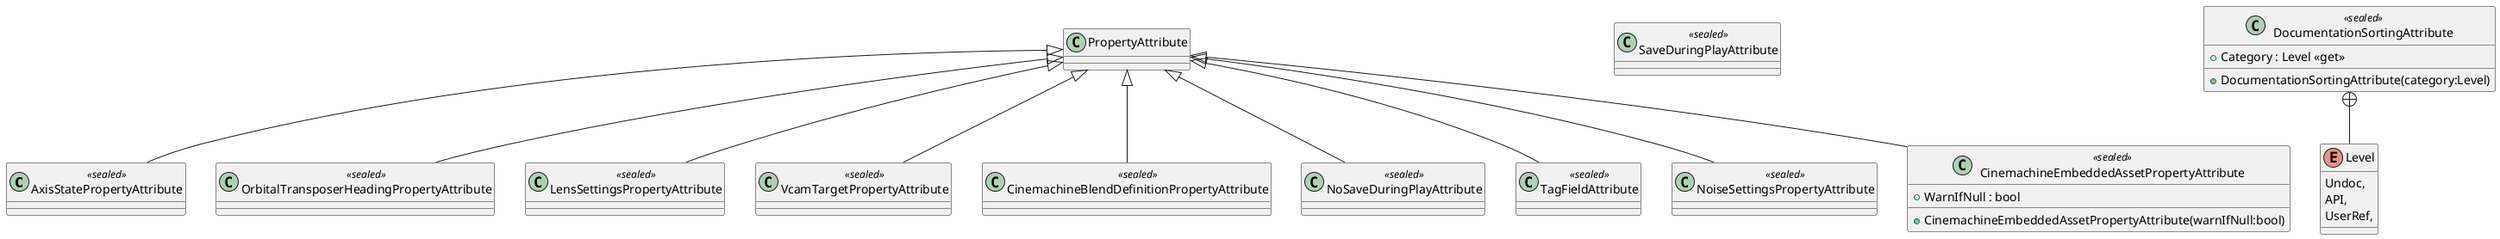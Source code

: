 @startuml
class AxisStatePropertyAttribute <<sealed>> {
}
class OrbitalTransposerHeadingPropertyAttribute <<sealed>> {
}
class LensSettingsPropertyAttribute <<sealed>> {
}
class VcamTargetPropertyAttribute <<sealed>> {
}
class CinemachineBlendDefinitionPropertyAttribute <<sealed>> {
}
class SaveDuringPlayAttribute <<sealed>> {
}
class NoSaveDuringPlayAttribute <<sealed>> {
}
class TagFieldAttribute <<sealed>> {
}
class NoiseSettingsPropertyAttribute <<sealed>> {
}
class CinemachineEmbeddedAssetPropertyAttribute <<sealed>> {
    + WarnIfNull : bool
    + CinemachineEmbeddedAssetPropertyAttribute(warnIfNull:bool)
}
class DocumentationSortingAttribute <<sealed>> {
    + Category : Level <<get>>
    + DocumentationSortingAttribute(category:Level)
}
enum Level {
    Undoc,
    API,
    UserRef,
}
PropertyAttribute <|-- AxisStatePropertyAttribute
PropertyAttribute <|-- OrbitalTransposerHeadingPropertyAttribute
PropertyAttribute <|-- LensSettingsPropertyAttribute
PropertyAttribute <|-- VcamTargetPropertyAttribute
PropertyAttribute <|-- CinemachineBlendDefinitionPropertyAttribute
PropertyAttribute <|-- NoSaveDuringPlayAttribute
PropertyAttribute <|-- TagFieldAttribute
PropertyAttribute <|-- NoiseSettingsPropertyAttribute
PropertyAttribute <|-- CinemachineEmbeddedAssetPropertyAttribute
DocumentationSortingAttribute +-- Level
@enduml
